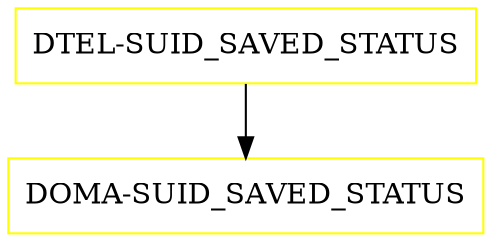 digraph G {
  "DTEL-SUID_SAVED_STATUS" [shape=box,color=yellow];
  "DOMA-SUID_SAVED_STATUS" [shape=box,color=yellow,URL="./DOMA_SUID_SAVED_STATUS.html"];
  "DTEL-SUID_SAVED_STATUS" -> "DOMA-SUID_SAVED_STATUS";
}
